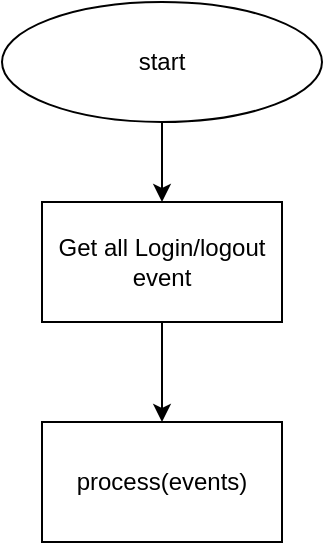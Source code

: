 <mxfile version="17.1.3" type="github">
  <diagram name="Page-1" id="52a04d89-c75d-2922-d76d-85b35f80e030">
    <mxGraphModel dx="868" dy="508" grid="1" gridSize="10" guides="1" tooltips="1" connect="1" arrows="1" fold="1" page="1" pageScale="1" pageWidth="1100" pageHeight="850" background="none" math="0" shadow="0">
      <root>
        <mxCell id="0" />
        <mxCell id="1" parent="0" />
        <mxCell id="3N898tourdAV6GYtigl1-4" value="" style="edgeStyle=orthogonalEdgeStyle;rounded=0;orthogonalLoop=1;jettySize=auto;html=1;" edge="1" parent="1" source="3N898tourdAV6GYtigl1-1" target="3N898tourdAV6GYtigl1-2">
          <mxGeometry relative="1" as="geometry" />
        </mxCell>
        <mxCell id="3N898tourdAV6GYtigl1-1" value="start" style="ellipse;whiteSpace=wrap;html=1;" vertex="1" parent="1">
          <mxGeometry x="310" y="30" width="160" height="60" as="geometry" />
        </mxCell>
        <mxCell id="3N898tourdAV6GYtigl1-6" value="" style="edgeStyle=orthogonalEdgeStyle;rounded=0;orthogonalLoop=1;jettySize=auto;html=1;" edge="1" parent="1" source="3N898tourdAV6GYtigl1-2" target="3N898tourdAV6GYtigl1-5">
          <mxGeometry relative="1" as="geometry" />
        </mxCell>
        <mxCell id="3N898tourdAV6GYtigl1-2" value="Get all Login/logout event" style="rounded=0;whiteSpace=wrap;html=1;" vertex="1" parent="1">
          <mxGeometry x="330" y="130" width="120" height="60" as="geometry" />
        </mxCell>
        <mxCell id="3N898tourdAV6GYtigl1-5" value="process(events)" style="whiteSpace=wrap;html=1;rounded=0;" vertex="1" parent="1">
          <mxGeometry x="330" y="240" width="120" height="60" as="geometry" />
        </mxCell>
      </root>
    </mxGraphModel>
  </diagram>
</mxfile>

